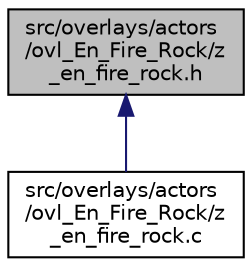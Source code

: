 digraph "src/overlays/actors/ovl_En_Fire_Rock/z_en_fire_rock.h"
{
 // LATEX_PDF_SIZE
  edge [fontname="Helvetica",fontsize="10",labelfontname="Helvetica",labelfontsize="10"];
  node [fontname="Helvetica",fontsize="10",shape=record];
  Node1 [label="src/overlays/actors\l/ovl_En_Fire_Rock/z\l_en_fire_rock.h",height=0.2,width=0.4,color="black", fillcolor="grey75", style="filled", fontcolor="black",tooltip=" "];
  Node1 -> Node2 [dir="back",color="midnightblue",fontsize="10",style="solid",fontname="Helvetica"];
  Node2 [label="src/overlays/actors\l/ovl_En_Fire_Rock/z\l_en_fire_rock.c",height=0.2,width=0.4,color="black", fillcolor="white", style="filled",URL="$db/d3d/z__en__fire__rock_8c.html",tooltip=" "];
}
